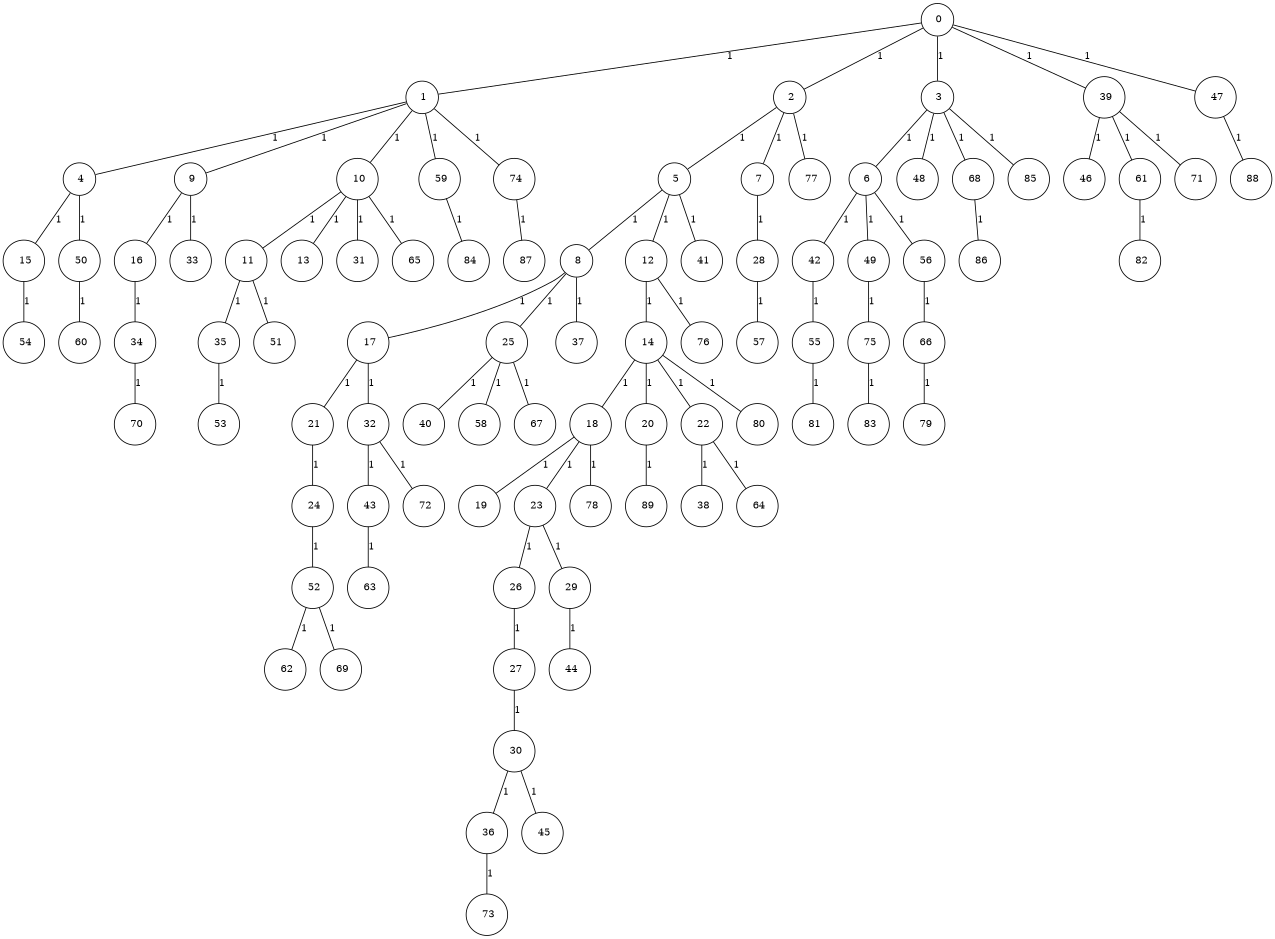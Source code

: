 graph G {
size="8.5,11;"
ratio = "expand;"
fixedsize="true;"
overlap="scale;"
node[shape=circle,width=.12,hight=.12,fontsize=12]
edge[fontsize=12]

0[label=" 0" color=black, pos="2.6786717,2.3694778!"];
1[label=" 1" color=black, pos="2.4992261,2.8650795!"];
2[label=" 2" color=black, pos="2.5141935,2.6008479!"];
3[label=" 3" color=black, pos="2.1385543,1.8301504!"];
4[label=" 4" color=black, pos="0.54660115,0.45891347!"];
5[label=" 5" color=black, pos="0.91230429,0.82813852!"];
6[label=" 6" color=black, pos="0.22146738,1.518931!"];
7[label=" 7" color=black, pos="2.9422679,1.7995675!"];
8[label=" 8" color=black, pos="0.14057203,0.12567341!"];
9[label=" 9" color=black, pos="2.5176535,1.1387199!"];
10[label=" 10" color=black, pos="1.4466078,1.3819277!"];
11[label=" 11" color=black, pos="2.9590585,0.21585424!"];
12[label=" 12" color=black, pos="1.3711404,1.5356411!"];
13[label=" 13" color=black, pos="0.54597224,0.34612593!"];
14[label=" 14" color=black, pos="1.7910851,2.0854896!"];
15[label=" 15" color=black, pos="0.55164826,1.3542925!"];
16[label=" 16" color=black, pos="2.0541025,1.3320184!"];
17[label=" 17" color=black, pos="2.4707189,2.6036031!"];
18[label=" 18" color=black, pos="0.21030613,0.5024888!"];
19[label=" 19" color=black, pos="2.1976089,0.67502426!"];
20[label=" 20" color=black, pos="2.3931108,0.85219391!"];
21[label=" 21" color=black, pos="1.574445,2.7065226!"];
22[label=" 22" color=black, pos="0.063376741,2.0988831!"];
23[label=" 23" color=black, pos="0.67706944,2.3072453!"];
24[label=" 24" color=black, pos="0.93314146,0.30292801!"];
25[label=" 25" color=black, pos="1.110002,2.321187!"];
26[label=" 26" color=black, pos="2.8920619,0.48967273!"];
27[label=" 27" color=black, pos="2.5420189,0.65842005!"];
28[label=" 28" color=black, pos="1.3753624,1.8742126!"];
29[label=" 29" color=black, pos="0.7089338,0.31533747!"];
30[label=" 30" color=black, pos="0.37274751,0.38733554!"];
31[label=" 31" color=black, pos="1.8673961,1.7809889!"];
32[label=" 32" color=black, pos="2.3338445,2.2043978!"];
33[label=" 33" color=black, pos="0.99044806,0.76415456!"];
34[label=" 34" color=black, pos="0.3492607,0.9721808!"];
35[label=" 35" color=black, pos="0.41852429,0.82640919!"];
36[label=" 36" color=black, pos="1.1412148,1.743694!"];
37[label=" 37" color=black, pos="2.2813571,1.6224591!"];
38[label=" 38" color=black, pos="0.47325201,1.7039215!"];
39[label=" 39" color=black, pos="0.70437549,1.1411856!"];
40[label=" 40" color=black, pos="0.56882736,1.4820664!"];
41[label=" 41" color=black, pos="1.8711683,2.4417854!"];
42[label=" 42" color=black, pos="1.5000483,0.11170859!"];
43[label=" 43" color=black, pos="0.044567061,1.7124592!"];
44[label=" 44" color=black, pos="2.6387396,2.0359305!"];
45[label=" 45" color=black, pos="0.51518475,2.5742012!"];
46[label=" 46" color=black, pos="2.6681843,0.32908485!"];
47[label=" 47" color=black, pos="2.7630332,2.4107798!"];
48[label=" 48" color=black, pos="0.81585391,0.89113594!"];
49[label=" 49" color=black, pos="1.1390672,0.90745127!"];
50[label=" 50" color=black, pos="2.7468876,2.5576881!"];
51[label=" 51" color=black, pos="0.95727765,2.9772365!"];
52[label=" 52" color=black, pos="2.7263006,0.51611388!"];
53[label=" 53" color=black, pos="0.67155659,2.2299221!"];
54[label=" 54" color=black, pos="1.3684378,2.7123007!"];
55[label=" 55" color=black, pos="2.0292774,0.4633315!"];
56[label=" 56" color=black, pos="0.015926657,2.5321535!"];
57[label=" 57" color=black, pos="0.6873888,1.7941093!"];
58[label=" 58" color=black, pos="1.4587647,2.225731!"];
59[label=" 59" color=black, pos="0.62194471,0.012059534!"];
60[label=" 60" color=black, pos="2.2161345,2.5897306!"];
61[label=" 61" color=black, pos="0.6184885,1.227432!"];
62[label=" 62" color=black, pos="2.3786596,1.1183973!"];
63[label=" 63" color=black, pos="0.062813105,0.25306821!"];
64[label=" 64" color=black, pos="1.9361963,2.2337336!"];
65[label=" 65" color=black, pos="0.22482652,1.0578614!"];
66[label=" 66" color=black, pos="0.37964037,1.0996335!"];
67[label=" 67" color=black, pos="1.4865599,2.3498303!"];
68[label=" 68" color=black, pos="1.6398664,1.5903855!"];
69[label=" 69" color=black, pos="2.7592136,0.24528124!"];
70[label=" 70" color=black, pos="2.7575501,2.54581!"];
71[label=" 71" color=black, pos="0.94540735,0.89910297!"];
72[label=" 72" color=black, pos="2.5841,2.5051887!"];
73[label=" 73" color=black, pos="1.1606795,1.4925177!"];
74[label=" 74" color=black, pos="0.84664253,2.541905!"];
75[label=" 75" color=black, pos="1.7038441,0.035896896!"];
76[label=" 76" color=black, pos="0.83129626,1.6020655!"];
77[label=" 77" color=black, pos="1.4440998,1.7283829!"];
78[label=" 78" color=black, pos="0.21102528,1.0220132!"];
79[label=" 79" color=black, pos="0.073071208,1.0380362!"];
80[label=" 80" color=black, pos="2.0539527,0.46609767!"];
81[label=" 81" color=black, pos="1.106275,0.75495218!"];
82[label=" 82" color=black, pos="1.5507665,2.28612!"];
83[label=" 83" color=black, pos="1.1885925,2.5983212!"];
84[label=" 84" color=black, pos="1.9482993,2.6103986!"];
85[label=" 85" color=black, pos="2.0477334,2.5940491!"];
86[label=" 86" color=black, pos="1.6129745,0.4151913!"];
87[label=" 87" color=black, pos="0.53717836,0.34321687!"];
88[label=" 88" color=black, pos="2.9964524,2.8057633!"];
89[label=" 89" color=black, pos="2.7679299,1.055645!"];
0--1[label="1"]
0--2[label="1"]
0--3[label="1"]
0--39[label="1"]
0--47[label="1"]
1--4[label="1"]
1--9[label="1"]
1--10[label="1"]
1--59[label="1"]
1--74[label="1"]
2--5[label="1"]
2--7[label="1"]
2--77[label="1"]
3--6[label="1"]
3--48[label="1"]
3--68[label="1"]
3--85[label="1"]
4--15[label="1"]
4--50[label="1"]
5--8[label="1"]
5--12[label="1"]
5--41[label="1"]
6--42[label="1"]
6--49[label="1"]
6--56[label="1"]
7--28[label="1"]
8--17[label="1"]
8--25[label="1"]
8--37[label="1"]
9--16[label="1"]
9--33[label="1"]
10--11[label="1"]
10--13[label="1"]
10--31[label="1"]
10--65[label="1"]
11--35[label="1"]
11--51[label="1"]
12--14[label="1"]
12--76[label="1"]
14--18[label="1"]
14--20[label="1"]
14--22[label="1"]
14--80[label="1"]
15--54[label="1"]
16--34[label="1"]
17--21[label="1"]
17--32[label="1"]
18--19[label="1"]
18--23[label="1"]
18--78[label="1"]
20--89[label="1"]
21--24[label="1"]
22--38[label="1"]
22--64[label="1"]
23--26[label="1"]
23--29[label="1"]
24--52[label="1"]
25--40[label="1"]
25--58[label="1"]
25--67[label="1"]
26--27[label="1"]
27--30[label="1"]
28--57[label="1"]
29--44[label="1"]
30--36[label="1"]
30--45[label="1"]
32--43[label="1"]
32--72[label="1"]
34--70[label="1"]
35--53[label="1"]
36--73[label="1"]
39--46[label="1"]
39--61[label="1"]
39--71[label="1"]
42--55[label="1"]
43--63[label="1"]
47--88[label="1"]
49--75[label="1"]
50--60[label="1"]
52--62[label="1"]
52--69[label="1"]
55--81[label="1"]
56--66[label="1"]
59--84[label="1"]
61--82[label="1"]
66--79[label="1"]
68--86[label="1"]
74--87[label="1"]
75--83[label="1"]

}
